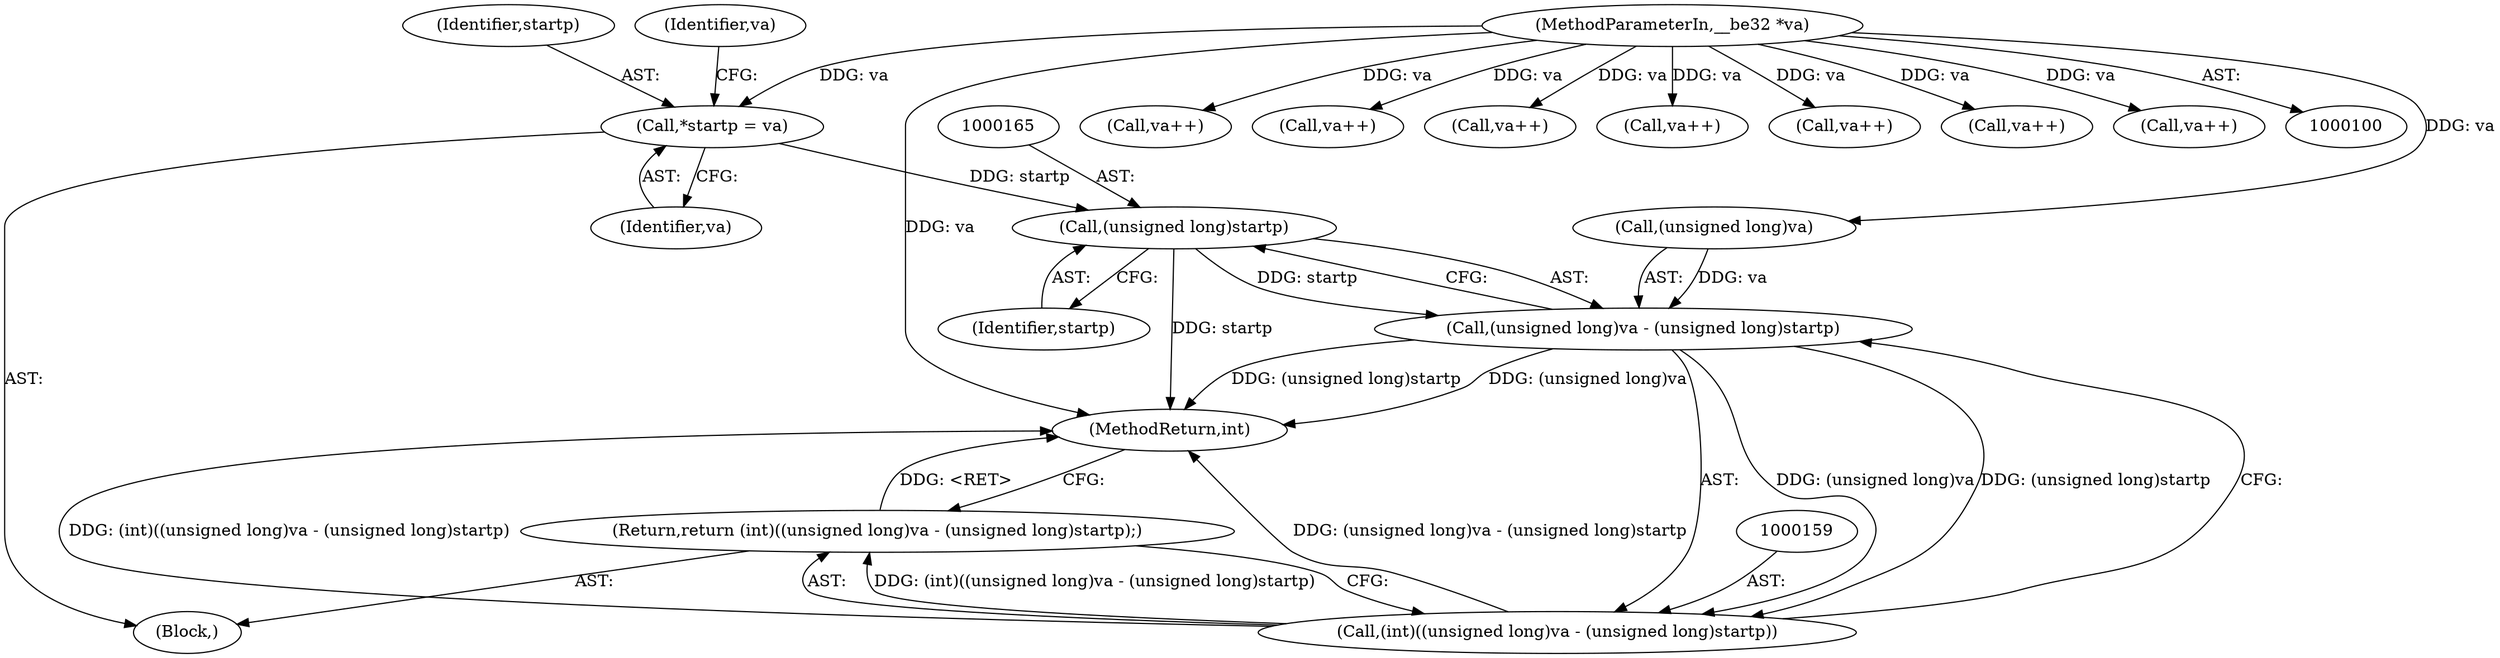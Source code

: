 digraph "1_linux_c70422f760c120480fee4de6c38804c72aa26bc1_25@pointer" {
"1000107" [label="(Call,*startp = va)"];
"1000104" [label="(MethodParameterIn,__be32 *va)"];
"1000164" [label="(Call,(unsigned long)startp)"];
"1000160" [label="(Call,(unsigned long)va - (unsigned long)startp)"];
"1000158" [label="(Call,(int)((unsigned long)va - (unsigned long)startp))"];
"1000157" [label="(Return,return (int)((unsigned long)va - (unsigned long)startp);)"];
"1000160" [label="(Call,(unsigned long)va - (unsigned long)startp)"];
"1000138" [label="(Call,va++)"];
"1000104" [label="(MethodParameterIn,__be32 *va)"];
"1000126" [label="(Call,va++)"];
"1000157" [label="(Return,return (int)((unsigned long)va - (unsigned long)startp);)"];
"1000107" [label="(Call,*startp = va)"];
"1000158" [label="(Call,(int)((unsigned long)va - (unsigned long)startp))"];
"1000113" [label="(Identifier,va)"];
"1000112" [label="(Call,va++)"];
"1000105" [label="(Block,)"];
"1000164" [label="(Call,(unsigned long)startp)"];
"1000161" [label="(Call,(unsigned long)va)"];
"1000133" [label="(Call,va++)"];
"1000119" [label="(Call,va++)"];
"1000149" [label="(Call,va++)"];
"1000109" [label="(Identifier,va)"];
"1000154" [label="(Call,va++)"];
"1000108" [label="(Identifier,startp)"];
"1000166" [label="(Identifier,startp)"];
"1000167" [label="(MethodReturn,int)"];
"1000107" -> "1000105"  [label="AST: "];
"1000107" -> "1000109"  [label="CFG: "];
"1000108" -> "1000107"  [label="AST: "];
"1000109" -> "1000107"  [label="AST: "];
"1000113" -> "1000107"  [label="CFG: "];
"1000104" -> "1000107"  [label="DDG: va"];
"1000107" -> "1000164"  [label="DDG: startp"];
"1000104" -> "1000100"  [label="AST: "];
"1000104" -> "1000167"  [label="DDG: va"];
"1000104" -> "1000112"  [label="DDG: va"];
"1000104" -> "1000119"  [label="DDG: va"];
"1000104" -> "1000126"  [label="DDG: va"];
"1000104" -> "1000133"  [label="DDG: va"];
"1000104" -> "1000138"  [label="DDG: va"];
"1000104" -> "1000149"  [label="DDG: va"];
"1000104" -> "1000154"  [label="DDG: va"];
"1000104" -> "1000161"  [label="DDG: va"];
"1000164" -> "1000160"  [label="AST: "];
"1000164" -> "1000166"  [label="CFG: "];
"1000165" -> "1000164"  [label="AST: "];
"1000166" -> "1000164"  [label="AST: "];
"1000160" -> "1000164"  [label="CFG: "];
"1000164" -> "1000167"  [label="DDG: startp"];
"1000164" -> "1000160"  [label="DDG: startp"];
"1000160" -> "1000158"  [label="AST: "];
"1000161" -> "1000160"  [label="AST: "];
"1000158" -> "1000160"  [label="CFG: "];
"1000160" -> "1000167"  [label="DDG: (unsigned long)startp"];
"1000160" -> "1000167"  [label="DDG: (unsigned long)va"];
"1000160" -> "1000158"  [label="DDG: (unsigned long)va"];
"1000160" -> "1000158"  [label="DDG: (unsigned long)startp"];
"1000161" -> "1000160"  [label="DDG: va"];
"1000158" -> "1000157"  [label="AST: "];
"1000159" -> "1000158"  [label="AST: "];
"1000157" -> "1000158"  [label="CFG: "];
"1000158" -> "1000167"  [label="DDG: (unsigned long)va - (unsigned long)startp"];
"1000158" -> "1000167"  [label="DDG: (int)((unsigned long)va - (unsigned long)startp)"];
"1000158" -> "1000157"  [label="DDG: (int)((unsigned long)va - (unsigned long)startp)"];
"1000157" -> "1000105"  [label="AST: "];
"1000167" -> "1000157"  [label="CFG: "];
"1000157" -> "1000167"  [label="DDG: <RET>"];
}
